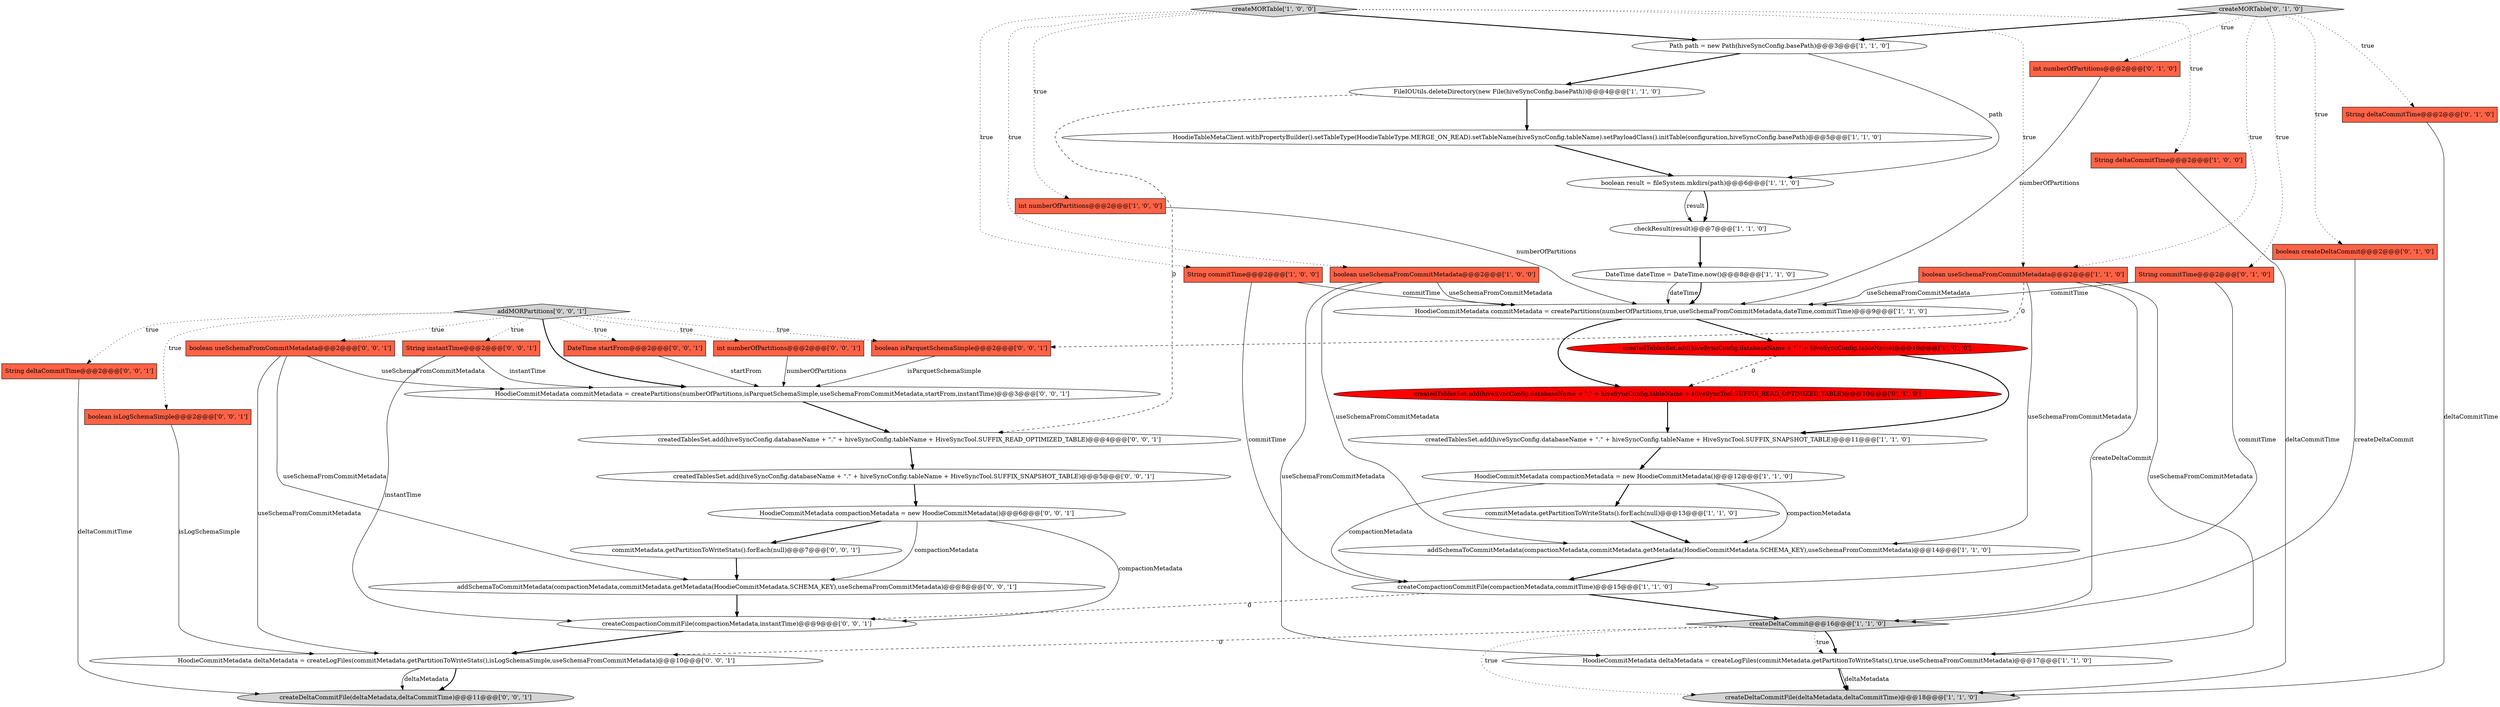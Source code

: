 digraph {
8 [style = filled, label = "HoodieCommitMetadata commitMetadata = createPartitions(numberOfPartitions,true,useSchemaFromCommitMetadata,dateTime,commitTime)@@@9@@@['1', '1', '0']", fillcolor = white, shape = ellipse image = "AAA0AAABBB1BBB"];
25 [style = filled, label = "int numberOfPartitions@@@2@@@['0', '1', '0']", fillcolor = tomato, shape = box image = "AAA0AAABBB2BBB"];
12 [style = filled, label = "String deltaCommitTime@@@2@@@['1', '0', '0']", fillcolor = tomato, shape = box image = "AAA0AAABBB1BBB"];
2 [style = filled, label = "createdTablesSet.add(hiveSyncConfig.databaseName + \".\" + hiveSyncConfig.tableName + HiveSyncTool.SUFFIX_SNAPSHOT_TABLE)@@@11@@@['1', '1', '0']", fillcolor = white, shape = ellipse image = "AAA0AAABBB1BBB"];
27 [style = filled, label = "String deltaCommitTime@@@2@@@['0', '1', '0']", fillcolor = tomato, shape = box image = "AAA0AAABBB2BBB"];
13 [style = filled, label = "boolean useSchemaFromCommitMetadata@@@2@@@['1', '0', '0']", fillcolor = tomato, shape = box image = "AAA0AAABBB1BBB"];
19 [style = filled, label = "boolean useSchemaFromCommitMetadata@@@2@@@['1', '1', '0']", fillcolor = tomato, shape = box image = "AAA0AAABBB1BBB"];
44 [style = filled, label = "addSchemaToCommitMetadata(compactionMetadata,commitMetadata.getMetadata(HoodieCommitMetadata.SCHEMA_KEY),useSchemaFromCommitMetadata)@@@8@@@['0', '0', '1']", fillcolor = white, shape = ellipse image = "AAA0AAABBB3BBB"];
7 [style = filled, label = "int numberOfPartitions@@@2@@@['1', '0', '0']", fillcolor = tomato, shape = box image = "AAA0AAABBB1BBB"];
30 [style = filled, label = "int numberOfPartitions@@@2@@@['0', '0', '1']", fillcolor = tomato, shape = box image = "AAA0AAABBB3BBB"];
43 [style = filled, label = "boolean isParquetSchemaSimple@@@2@@@['0', '0', '1']", fillcolor = tomato, shape = box image = "AAA0AAABBB3BBB"];
3 [style = filled, label = "checkResult(result)@@@7@@@['1', '1', '0']", fillcolor = white, shape = ellipse image = "AAA0AAABBB1BBB"];
34 [style = filled, label = "String deltaCommitTime@@@2@@@['0', '0', '1']", fillcolor = tomato, shape = box image = "AAA0AAABBB3BBB"];
41 [style = filled, label = "HoodieCommitMetadata deltaMetadata = createLogFiles(commitMetadata.getPartitionToWriteStats(),isLogSchemaSimple,useSchemaFromCommitMetadata)@@@10@@@['0', '0', '1']", fillcolor = white, shape = ellipse image = "AAA0AAABBB3BBB"];
11 [style = filled, label = "addSchemaToCommitMetadata(compactionMetadata,commitMetadata.getMetadata(HoodieCommitMetadata.SCHEMA_KEY),useSchemaFromCommitMetadata)@@@14@@@['1', '1', '0']", fillcolor = white, shape = ellipse image = "AAA0AAABBB1BBB"];
36 [style = filled, label = "HoodieCommitMetadata commitMetadata = createPartitions(numberOfPartitions,isParquetSchemaSimple,useSchemaFromCommitMetadata,startFrom,instantTime)@@@3@@@['0', '0', '1']", fillcolor = white, shape = ellipse image = "AAA0AAABBB3BBB"];
32 [style = filled, label = "createDeltaCommitFile(deltaMetadata,deltaCommitTime)@@@11@@@['0', '0', '1']", fillcolor = lightgray, shape = ellipse image = "AAA0AAABBB3BBB"];
33 [style = filled, label = "DateTime startFrom@@@2@@@['0', '0', '1']", fillcolor = tomato, shape = box image = "AAA0AAABBB3BBB"];
6 [style = filled, label = "commitMetadata.getPartitionToWriteStats().forEach(null)@@@13@@@['1', '1', '0']", fillcolor = white, shape = ellipse image = "AAA0AAABBB1BBB"];
18 [style = filled, label = "createDeltaCommitFile(deltaMetadata,deltaCommitTime)@@@18@@@['1', '1', '0']", fillcolor = lightgray, shape = ellipse image = "AAA0AAABBB1BBB"];
37 [style = filled, label = "createdTablesSet.add(hiveSyncConfig.databaseName + \".\" + hiveSyncConfig.tableName + HiveSyncTool.SUFFIX_SNAPSHOT_TABLE)@@@5@@@['0', '0', '1']", fillcolor = white, shape = ellipse image = "AAA0AAABBB3BBB"];
16 [style = filled, label = "createDeltaCommit@@@16@@@['1', '1', '0']", fillcolor = lightgray, shape = diamond image = "AAA0AAABBB1BBB"];
35 [style = filled, label = "String instantTime@@@2@@@['0', '0', '1']", fillcolor = tomato, shape = box image = "AAA0AAABBB3BBB"];
39 [style = filled, label = "addMORPartitions['0', '0', '1']", fillcolor = lightgray, shape = diamond image = "AAA0AAABBB3BBB"];
40 [style = filled, label = "HoodieCommitMetadata compactionMetadata = new HoodieCommitMetadata()@@@6@@@['0', '0', '1']", fillcolor = white, shape = ellipse image = "AAA0AAABBB3BBB"];
24 [style = filled, label = "boolean createDeltaCommit@@@2@@@['0', '1', '0']", fillcolor = tomato, shape = box image = "AAA0AAABBB2BBB"];
20 [style = filled, label = "createdTablesSet.add(hiveSyncConfig.databaseName + \".\" + hiveSyncConfig.tableName)@@@10@@@['1', '0', '0']", fillcolor = red, shape = ellipse image = "AAA1AAABBB1BBB"];
38 [style = filled, label = "createdTablesSet.add(hiveSyncConfig.databaseName + \".\" + hiveSyncConfig.tableName + HiveSyncTool.SUFFIX_READ_OPTIMIZED_TABLE)@@@4@@@['0', '0', '1']", fillcolor = white, shape = ellipse image = "AAA0AAABBB3BBB"];
10 [style = filled, label = "String commitTime@@@2@@@['1', '0', '0']", fillcolor = tomato, shape = box image = "AAA0AAABBB1BBB"];
26 [style = filled, label = "String commitTime@@@2@@@['0', '1', '0']", fillcolor = tomato, shape = box image = "AAA0AAABBB2BBB"];
28 [style = filled, label = "boolean isLogSchemaSimple@@@2@@@['0', '0', '1']", fillcolor = tomato, shape = box image = "AAA0AAABBB3BBB"];
0 [style = filled, label = "HoodieCommitMetadata deltaMetadata = createLogFiles(commitMetadata.getPartitionToWriteStats(),true,useSchemaFromCommitMetadata)@@@17@@@['1', '1', '0']", fillcolor = white, shape = ellipse image = "AAA0AAABBB1BBB"];
1 [style = filled, label = "createCompactionCommitFile(compactionMetadata,commitTime)@@@15@@@['1', '1', '0']", fillcolor = white, shape = ellipse image = "AAA0AAABBB1BBB"];
14 [style = filled, label = "HoodieTableMetaClient.withPropertyBuilder().setTableType(HoodieTableType.MERGE_ON_READ).setTableName(hiveSyncConfig.tableName).setPayloadClass().initTable(configuration,hiveSyncConfig.basePath)@@@5@@@['1', '1', '0']", fillcolor = white, shape = ellipse image = "AAA0AAABBB1BBB"];
17 [style = filled, label = "HoodieCommitMetadata compactionMetadata = new HoodieCommitMetadata()@@@12@@@['1', '1', '0']", fillcolor = white, shape = ellipse image = "AAA0AAABBB1BBB"];
9 [style = filled, label = "Path path = new Path(hiveSyncConfig.basePath)@@@3@@@['1', '1', '0']", fillcolor = white, shape = ellipse image = "AAA0AAABBB1BBB"];
21 [style = filled, label = "boolean result = fileSystem.mkdirs(path)@@@6@@@['1', '1', '0']", fillcolor = white, shape = ellipse image = "AAA0AAABBB1BBB"];
23 [style = filled, label = "createMORTable['0', '1', '0']", fillcolor = lightgray, shape = diamond image = "AAA0AAABBB2BBB"];
15 [style = filled, label = "createMORTable['1', '0', '0']", fillcolor = lightgray, shape = diamond image = "AAA0AAABBB1BBB"];
29 [style = filled, label = "commitMetadata.getPartitionToWriteStats().forEach(null)@@@7@@@['0', '0', '1']", fillcolor = white, shape = ellipse image = "AAA0AAABBB3BBB"];
4 [style = filled, label = "DateTime dateTime = DateTime.now()@@@8@@@['1', '1', '0']", fillcolor = white, shape = ellipse image = "AAA0AAABBB1BBB"];
42 [style = filled, label = "createCompactionCommitFile(compactionMetadata,instantTime)@@@9@@@['0', '0', '1']", fillcolor = white, shape = ellipse image = "AAA0AAABBB3BBB"];
22 [style = filled, label = "createdTablesSet.add(hiveSyncConfig.databaseName + \".\" + hiveSyncConfig.tableName + HiveSyncTool.SUFFIX_READ_OPTIMIZED_TABLE)@@@10@@@['0', '1', '0']", fillcolor = red, shape = ellipse image = "AAA1AAABBB2BBB"];
31 [style = filled, label = "boolean useSchemaFromCommitMetadata@@@2@@@['0', '0', '1']", fillcolor = tomato, shape = box image = "AAA0AAABBB3BBB"];
5 [style = filled, label = "FileIOUtils.deleteDirectory(new File(hiveSyncConfig.basePath))@@@4@@@['1', '1', '0']", fillcolor = white, shape = ellipse image = "AAA0AAABBB1BBB"];
1->42 [style = dashed, label="0"];
17->1 [style = solid, label="compactionMetadata"];
31->36 [style = solid, label="useSchemaFromCommitMetadata"];
42->41 [style = bold, label=""];
16->0 [style = bold, label=""];
43->36 [style = solid, label="isParquetSchemaSimple"];
13->8 [style = solid, label="useSchemaFromCommitMetadata"];
34->32 [style = solid, label="deltaCommitTime"];
15->7 [style = dotted, label="true"];
4->8 [style = solid, label="dateTime"];
3->4 [style = bold, label=""];
8->20 [style = bold, label=""];
35->36 [style = solid, label="instantTime"];
19->0 [style = solid, label="useSchemaFromCommitMetadata"];
6->11 [style = bold, label=""];
9->5 [style = bold, label=""];
29->44 [style = bold, label=""];
4->8 [style = bold, label=""];
7->8 [style = solid, label="numberOfPartitions"];
9->21 [style = solid, label="path"];
21->3 [style = bold, label=""];
39->35 [style = dotted, label="true"];
41->32 [style = bold, label=""];
33->36 [style = solid, label="startFrom"];
17->11 [style = solid, label="compactionMetadata"];
15->10 [style = dotted, label="true"];
23->19 [style = dotted, label="true"];
39->43 [style = dotted, label="true"];
28->41 [style = solid, label="isLogSchemaSimple"];
8->22 [style = bold, label=""];
15->13 [style = dotted, label="true"];
16->41 [style = dashed, label="0"];
38->37 [style = bold, label=""];
1->16 [style = bold, label=""];
15->9 [style = bold, label=""];
23->27 [style = dotted, label="true"];
15->12 [style = dotted, label="true"];
5->38 [style = dashed, label="0"];
10->8 [style = solid, label="commitTime"];
25->8 [style = solid, label="numberOfPartitions"];
23->24 [style = dotted, label="true"];
14->21 [style = bold, label=""];
39->34 [style = dotted, label="true"];
13->11 [style = solid, label="useSchemaFromCommitMetadata"];
40->29 [style = bold, label=""];
16->18 [style = dotted, label="true"];
30->36 [style = solid, label="numberOfPartitions"];
2->17 [style = bold, label=""];
13->0 [style = solid, label="useSchemaFromCommitMetadata"];
39->31 [style = dotted, label="true"];
44->42 [style = bold, label=""];
22->2 [style = bold, label=""];
17->6 [style = bold, label=""];
12->18 [style = solid, label="deltaCommitTime"];
10->1 [style = solid, label="commitTime"];
31->41 [style = solid, label="useSchemaFromCommitMetadata"];
39->30 [style = dotted, label="true"];
41->32 [style = solid, label="deltaMetadata"];
26->8 [style = solid, label="commitTime"];
35->42 [style = solid, label="instantTime"];
0->18 [style = bold, label=""];
19->16 [style = solid, label="createDeltaCommit"];
23->25 [style = dotted, label="true"];
40->42 [style = solid, label="compactionMetadata"];
0->18 [style = solid, label="deltaMetadata"];
31->44 [style = solid, label="useSchemaFromCommitMetadata"];
11->1 [style = bold, label=""];
26->1 [style = solid, label="commitTime"];
19->11 [style = solid, label="useSchemaFromCommitMetadata"];
21->3 [style = solid, label="result"];
19->8 [style = solid, label="useSchemaFromCommitMetadata"];
5->14 [style = bold, label=""];
20->2 [style = bold, label=""];
40->44 [style = solid, label="compactionMetadata"];
23->26 [style = dotted, label="true"];
27->18 [style = solid, label="deltaCommitTime"];
16->0 [style = dotted, label="true"];
15->19 [style = dotted, label="true"];
19->43 [style = dashed, label="0"];
20->22 [style = dashed, label="0"];
39->28 [style = dotted, label="true"];
36->38 [style = bold, label=""];
23->9 [style = bold, label=""];
39->36 [style = bold, label=""];
39->33 [style = dotted, label="true"];
37->40 [style = bold, label=""];
24->16 [style = solid, label="createDeltaCommit"];
}
